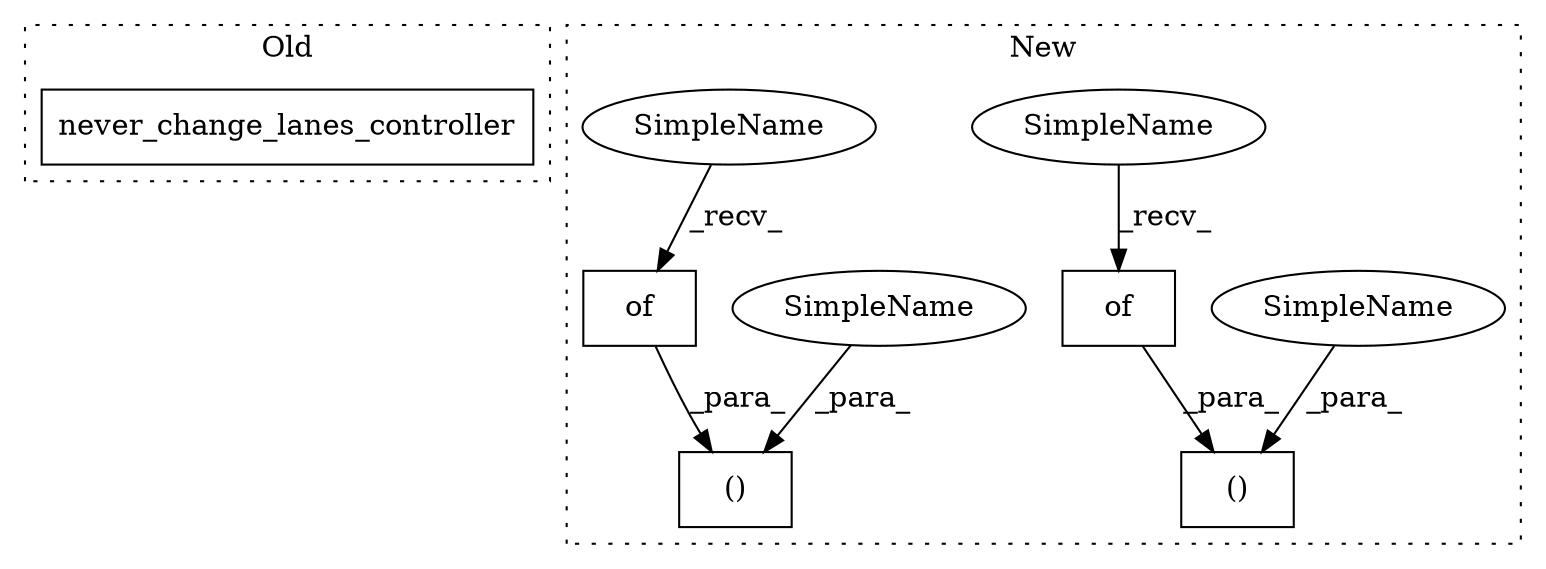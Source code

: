 digraph G {
subgraph cluster0 {
1 [label="never_change_lanes_controller" a="32" s="1013" l="31" shape="box"];
label = "Old";
style="dotted";
}
subgraph cluster1 {
2 [label="()" a="106" s="1032" l="38" shape="box"];
3 [label="of" a="32" s="1066" l="4" shape="box"];
4 [label="of" a="32" s="1225" l="4" shape="box"];
5 [label="()" a="106" s="1191" l="38" shape="box"];
6 [label="SimpleName" a="42" s="1032" l="17" shape="ellipse"];
7 [label="SimpleName" a="42" s="1191" l="17" shape="ellipse"];
8 [label="SimpleName" a="42" s="1221" l="3" shape="ellipse"];
9 [label="SimpleName" a="42" s="1062" l="3" shape="ellipse"];
label = "New";
style="dotted";
}
3 -> 2 [label="_para_"];
4 -> 5 [label="_para_"];
6 -> 2 [label="_para_"];
7 -> 5 [label="_para_"];
8 -> 4 [label="_recv_"];
9 -> 3 [label="_recv_"];
}